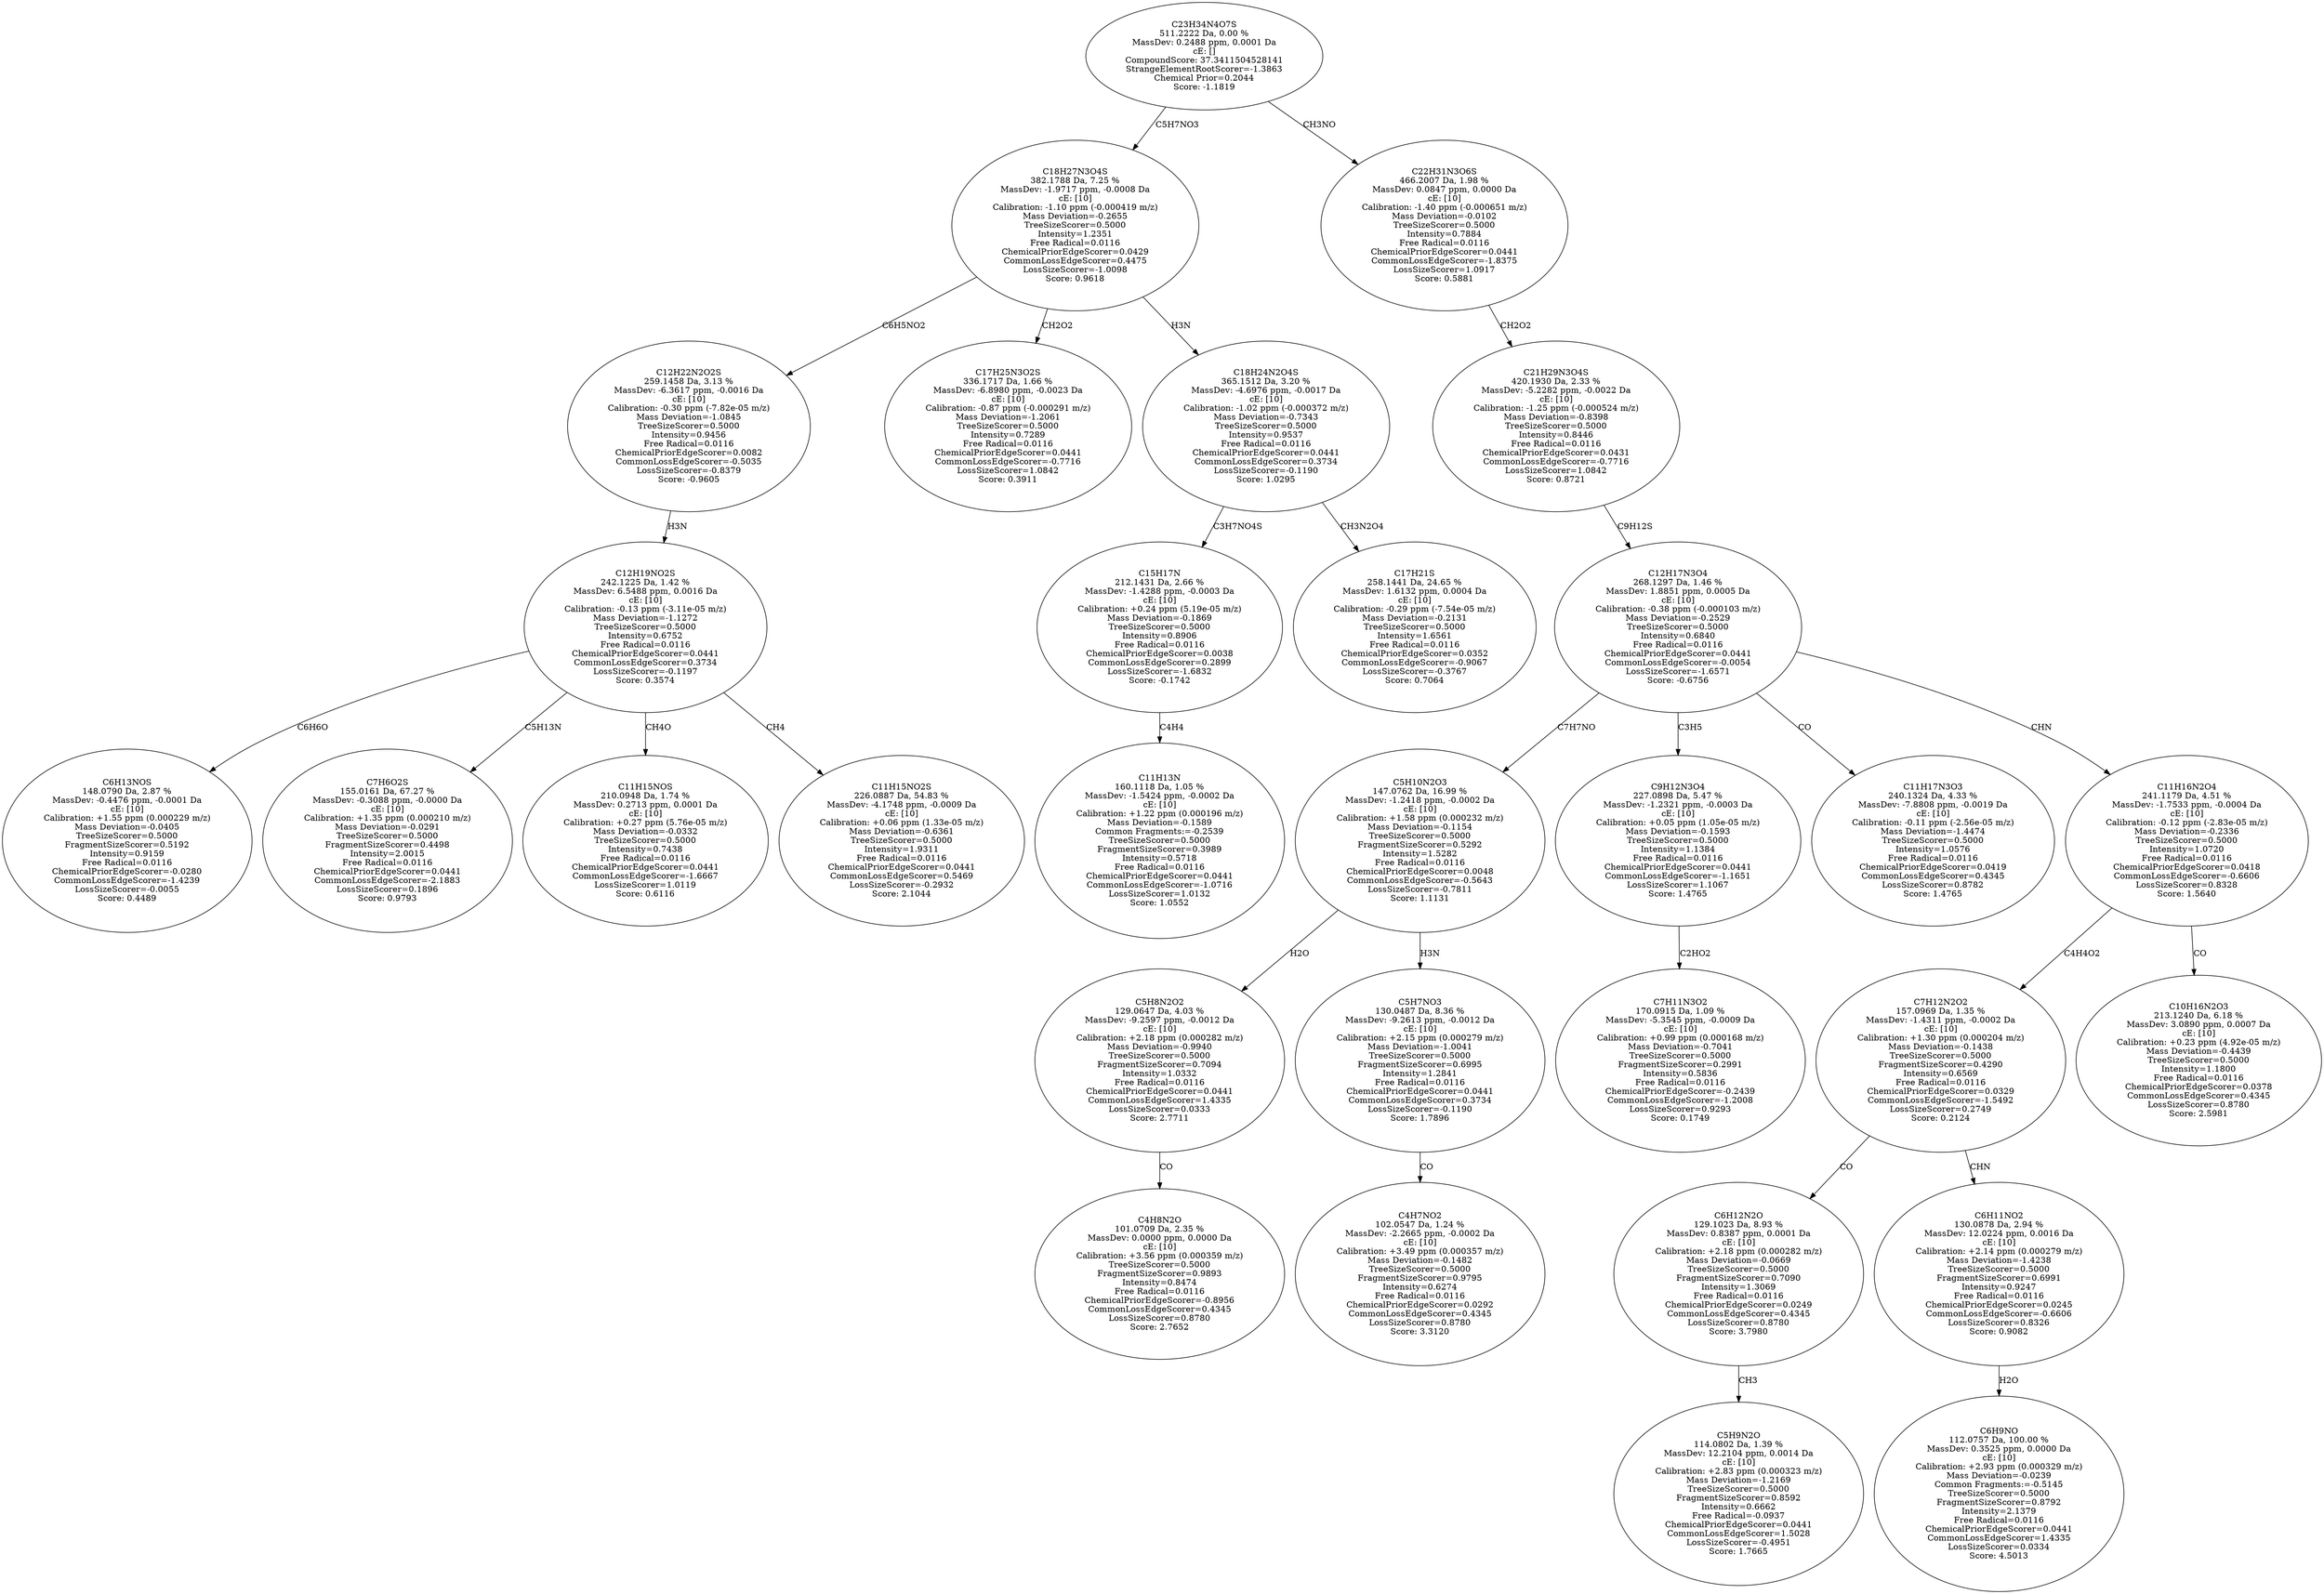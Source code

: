 strict digraph {
v1 [label="C6H13NOS\n148.0790 Da, 2.87 %\nMassDev: -0.4476 ppm, -0.0001 Da\ncE: [10]\nCalibration: +1.55 ppm (0.000229 m/z)\nMass Deviation=-0.0405\nTreeSizeScorer=0.5000\nFragmentSizeScorer=0.5192\nIntensity=0.9159\nFree Radical=0.0116\nChemicalPriorEdgeScorer=-0.0280\nCommonLossEdgeScorer=-1.4239\nLossSizeScorer=-0.0055\nScore: 0.4489"];
v2 [label="C7H6O2S\n155.0161 Da, 67.27 %\nMassDev: -0.3088 ppm, -0.0000 Da\ncE: [10]\nCalibration: +1.35 ppm (0.000210 m/z)\nMass Deviation=-0.0291\nTreeSizeScorer=0.5000\nFragmentSizeScorer=0.4498\nIntensity=2.0015\nFree Radical=0.0116\nChemicalPriorEdgeScorer=0.0441\nCommonLossEdgeScorer=-2.1883\nLossSizeScorer=0.1896\nScore: 0.9793"];
v3 [label="C11H15NOS\n210.0948 Da, 1.74 %\nMassDev: 0.2713 ppm, 0.0001 Da\ncE: [10]\nCalibration: +0.27 ppm (5.76e-05 m/z)\nMass Deviation=-0.0332\nTreeSizeScorer=0.5000\nIntensity=0.7438\nFree Radical=0.0116\nChemicalPriorEdgeScorer=0.0441\nCommonLossEdgeScorer=-1.6667\nLossSizeScorer=1.0119\nScore: 0.6116"];
v4 [label="C11H15NO2S\n226.0887 Da, 54.83 %\nMassDev: -4.1748 ppm, -0.0009 Da\ncE: [10]\nCalibration: +0.06 ppm (1.33e-05 m/z)\nMass Deviation=-0.6361\nTreeSizeScorer=0.5000\nIntensity=1.9311\nFree Radical=0.0116\nChemicalPriorEdgeScorer=0.0441\nCommonLossEdgeScorer=0.5469\nLossSizeScorer=-0.2932\nScore: 2.1044"];
v5 [label="C12H19NO2S\n242.1225 Da, 1.42 %\nMassDev: 6.5488 ppm, 0.0016 Da\ncE: [10]\nCalibration: -0.13 ppm (-3.11e-05 m/z)\nMass Deviation=-1.1272\nTreeSizeScorer=0.5000\nIntensity=0.6752\nFree Radical=0.0116\nChemicalPriorEdgeScorer=0.0441\nCommonLossEdgeScorer=0.3734\nLossSizeScorer=-0.1197\nScore: 0.3574"];
v6 [label="C12H22N2O2S\n259.1458 Da, 3.13 %\nMassDev: -6.3617 ppm, -0.0016 Da\ncE: [10]\nCalibration: -0.30 ppm (-7.82e-05 m/z)\nMass Deviation=-1.0845\nTreeSizeScorer=0.5000\nIntensity=0.9456\nFree Radical=0.0116\nChemicalPriorEdgeScorer=0.0082\nCommonLossEdgeScorer=-0.5035\nLossSizeScorer=-0.8379\nScore: -0.9605"];
v7 [label="C17H25N3O2S\n336.1717 Da, 1.66 %\nMassDev: -6.8980 ppm, -0.0023 Da\ncE: [10]\nCalibration: -0.87 ppm (-0.000291 m/z)\nMass Deviation=-1.2061\nTreeSizeScorer=0.5000\nIntensity=0.7289\nFree Radical=0.0116\nChemicalPriorEdgeScorer=0.0441\nCommonLossEdgeScorer=-0.7716\nLossSizeScorer=1.0842\nScore: 0.3911"];
v8 [label="C11H13N\n160.1118 Da, 1.05 %\nMassDev: -1.5424 ppm, -0.0002 Da\ncE: [10]\nCalibration: +1.22 ppm (0.000196 m/z)\nMass Deviation=-0.1589\nCommon Fragments:=-0.2539\nTreeSizeScorer=0.5000\nFragmentSizeScorer=0.3989\nIntensity=0.5718\nFree Radical=0.0116\nChemicalPriorEdgeScorer=0.0441\nCommonLossEdgeScorer=-1.0716\nLossSizeScorer=1.0132\nScore: 1.0552"];
v9 [label="C15H17N\n212.1431 Da, 2.66 %\nMassDev: -1.4288 ppm, -0.0003 Da\ncE: [10]\nCalibration: +0.24 ppm (5.19e-05 m/z)\nMass Deviation=-0.1869\nTreeSizeScorer=0.5000\nIntensity=0.8906\nFree Radical=0.0116\nChemicalPriorEdgeScorer=0.0038\nCommonLossEdgeScorer=0.2899\nLossSizeScorer=-1.6832\nScore: -0.1742"];
v10 [label="C17H21S\n258.1441 Da, 24.65 %\nMassDev: 1.6132 ppm, 0.0004 Da\ncE: [10]\nCalibration: -0.29 ppm (-7.54e-05 m/z)\nMass Deviation=-0.2131\nTreeSizeScorer=0.5000\nIntensity=1.6561\nFree Radical=0.0116\nChemicalPriorEdgeScorer=0.0352\nCommonLossEdgeScorer=-0.9067\nLossSizeScorer=-0.3767\nScore: 0.7064"];
v11 [label="C18H24N2O4S\n365.1512 Da, 3.20 %\nMassDev: -4.6976 ppm, -0.0017 Da\ncE: [10]\nCalibration: -1.02 ppm (-0.000372 m/z)\nMass Deviation=-0.7343\nTreeSizeScorer=0.5000\nIntensity=0.9537\nFree Radical=0.0116\nChemicalPriorEdgeScorer=0.0441\nCommonLossEdgeScorer=0.3734\nLossSizeScorer=-0.1190\nScore: 1.0295"];
v12 [label="C18H27N3O4S\n382.1788 Da, 7.25 %\nMassDev: -1.9717 ppm, -0.0008 Da\ncE: [10]\nCalibration: -1.10 ppm (-0.000419 m/z)\nMass Deviation=-0.2655\nTreeSizeScorer=0.5000\nIntensity=1.2351\nFree Radical=0.0116\nChemicalPriorEdgeScorer=0.0429\nCommonLossEdgeScorer=0.4475\nLossSizeScorer=-1.0098\nScore: 0.9618"];
v13 [label="C4H8N2O\n101.0709 Da, 2.35 %\nMassDev: 0.0000 ppm, 0.0000 Da\ncE: [10]\nCalibration: +3.56 ppm (0.000359 m/z)\nTreeSizeScorer=0.5000\nFragmentSizeScorer=0.9893\nIntensity=0.8474\nFree Radical=0.0116\nChemicalPriorEdgeScorer=-0.8956\nCommonLossEdgeScorer=0.4345\nLossSizeScorer=0.8780\nScore: 2.7652"];
v14 [label="C5H8N2O2\n129.0647 Da, 4.03 %\nMassDev: -9.2597 ppm, -0.0012 Da\ncE: [10]\nCalibration: +2.18 ppm (0.000282 m/z)\nMass Deviation=-0.9940\nTreeSizeScorer=0.5000\nFragmentSizeScorer=0.7094\nIntensity=1.0332\nFree Radical=0.0116\nChemicalPriorEdgeScorer=0.0441\nCommonLossEdgeScorer=1.4335\nLossSizeScorer=0.0333\nScore: 2.7711"];
v15 [label="C4H7NO2\n102.0547 Da, 1.24 %\nMassDev: -2.2665 ppm, -0.0002 Da\ncE: [10]\nCalibration: +3.49 ppm (0.000357 m/z)\nMass Deviation=-0.1482\nTreeSizeScorer=0.5000\nFragmentSizeScorer=0.9795\nIntensity=0.6274\nFree Radical=0.0116\nChemicalPriorEdgeScorer=0.0292\nCommonLossEdgeScorer=0.4345\nLossSizeScorer=0.8780\nScore: 3.3120"];
v16 [label="C5H7NO3\n130.0487 Da, 8.36 %\nMassDev: -9.2613 ppm, -0.0012 Da\ncE: [10]\nCalibration: +2.15 ppm (0.000279 m/z)\nMass Deviation=-1.0041\nTreeSizeScorer=0.5000\nFragmentSizeScorer=0.6995\nIntensity=1.2841\nFree Radical=0.0116\nChemicalPriorEdgeScorer=0.0441\nCommonLossEdgeScorer=0.3734\nLossSizeScorer=-0.1190\nScore: 1.7896"];
v17 [label="C5H10N2O3\n147.0762 Da, 16.99 %\nMassDev: -1.2418 ppm, -0.0002 Da\ncE: [10]\nCalibration: +1.58 ppm (0.000232 m/z)\nMass Deviation=-0.1154\nTreeSizeScorer=0.5000\nFragmentSizeScorer=0.5292\nIntensity=1.5282\nFree Radical=0.0116\nChemicalPriorEdgeScorer=0.0048\nCommonLossEdgeScorer=-0.5643\nLossSizeScorer=-0.7811\nScore: 1.1131"];
v18 [label="C7H11N3O2\n170.0915 Da, 1.09 %\nMassDev: -5.3545 ppm, -0.0009 Da\ncE: [10]\nCalibration: +0.99 ppm (0.000168 m/z)\nMass Deviation=-0.7041\nTreeSizeScorer=0.5000\nFragmentSizeScorer=0.2991\nIntensity=0.5836\nFree Radical=0.0116\nChemicalPriorEdgeScorer=-0.2439\nCommonLossEdgeScorer=-1.2008\nLossSizeScorer=0.9293\nScore: 0.1749"];
v19 [label="C9H12N3O4\n227.0898 Da, 5.47 %\nMassDev: -1.2321 ppm, -0.0003 Da\ncE: [10]\nCalibration: +0.05 ppm (1.05e-05 m/z)\nMass Deviation=-0.1593\nTreeSizeScorer=0.5000\nIntensity=1.1384\nFree Radical=0.0116\nChemicalPriorEdgeScorer=0.0441\nCommonLossEdgeScorer=-1.1651\nLossSizeScorer=1.1067\nScore: 1.4765"];
v20 [label="C11H17N3O3\n240.1324 Da, 4.33 %\nMassDev: -7.8808 ppm, -0.0019 Da\ncE: [10]\nCalibration: -0.11 ppm (-2.56e-05 m/z)\nMass Deviation=-1.4474\nTreeSizeScorer=0.5000\nIntensity=1.0576\nFree Radical=0.0116\nChemicalPriorEdgeScorer=0.0419\nCommonLossEdgeScorer=0.4345\nLossSizeScorer=0.8782\nScore: 1.4765"];
v21 [label="C5H9N2O\n114.0802 Da, 1.39 %\nMassDev: 12.2104 ppm, 0.0014 Da\ncE: [10]\nCalibration: +2.83 ppm (0.000323 m/z)\nMass Deviation=-1.2169\nTreeSizeScorer=0.5000\nFragmentSizeScorer=0.8592\nIntensity=0.6662\nFree Radical=-0.0937\nChemicalPriorEdgeScorer=0.0441\nCommonLossEdgeScorer=1.5028\nLossSizeScorer=-0.4951\nScore: 1.7665"];
v22 [label="C6H12N2O\n129.1023 Da, 8.93 %\nMassDev: 0.8387 ppm, 0.0001 Da\ncE: [10]\nCalibration: +2.18 ppm (0.000282 m/z)\nMass Deviation=-0.0669\nTreeSizeScorer=0.5000\nFragmentSizeScorer=0.7090\nIntensity=1.3069\nFree Radical=0.0116\nChemicalPriorEdgeScorer=0.0249\nCommonLossEdgeScorer=0.4345\nLossSizeScorer=0.8780\nScore: 3.7980"];
v23 [label="C6H9NO\n112.0757 Da, 100.00 %\nMassDev: 0.3525 ppm, 0.0000 Da\ncE: [10]\nCalibration: +2.93 ppm (0.000329 m/z)\nMass Deviation=-0.0239\nCommon Fragments:=-0.5145\nTreeSizeScorer=0.5000\nFragmentSizeScorer=0.8792\nIntensity=2.1379\nFree Radical=0.0116\nChemicalPriorEdgeScorer=0.0441\nCommonLossEdgeScorer=1.4335\nLossSizeScorer=0.0334\nScore: 4.5013"];
v24 [label="C6H11NO2\n130.0878 Da, 2.94 %\nMassDev: 12.0224 ppm, 0.0016 Da\ncE: [10]\nCalibration: +2.14 ppm (0.000279 m/z)\nMass Deviation=-1.4238\nTreeSizeScorer=0.5000\nFragmentSizeScorer=0.6991\nIntensity=0.9247\nFree Radical=0.0116\nChemicalPriorEdgeScorer=0.0245\nCommonLossEdgeScorer=-0.6606\nLossSizeScorer=0.8326\nScore: 0.9082"];
v25 [label="C7H12N2O2\n157.0969 Da, 1.35 %\nMassDev: -1.4311 ppm, -0.0002 Da\ncE: [10]\nCalibration: +1.30 ppm (0.000204 m/z)\nMass Deviation=-0.1438\nTreeSizeScorer=0.5000\nFragmentSizeScorer=0.4290\nIntensity=0.6569\nFree Radical=0.0116\nChemicalPriorEdgeScorer=0.0329\nCommonLossEdgeScorer=-1.5492\nLossSizeScorer=0.2749\nScore: 0.2124"];
v26 [label="C10H16N2O3\n213.1240 Da, 6.18 %\nMassDev: 3.0890 ppm, 0.0007 Da\ncE: [10]\nCalibration: +0.23 ppm (4.92e-05 m/z)\nMass Deviation=-0.4439\nTreeSizeScorer=0.5000\nIntensity=1.1800\nFree Radical=0.0116\nChemicalPriorEdgeScorer=0.0378\nCommonLossEdgeScorer=0.4345\nLossSizeScorer=0.8780\nScore: 2.5981"];
v27 [label="C11H16N2O4\n241.1179 Da, 4.51 %\nMassDev: -1.7533 ppm, -0.0004 Da\ncE: [10]\nCalibration: -0.12 ppm (-2.83e-05 m/z)\nMass Deviation=-0.2336\nTreeSizeScorer=0.5000\nIntensity=1.0720\nFree Radical=0.0116\nChemicalPriorEdgeScorer=0.0418\nCommonLossEdgeScorer=-0.6606\nLossSizeScorer=0.8328\nScore: 1.5640"];
v28 [label="C12H17N3O4\n268.1297 Da, 1.46 %\nMassDev: 1.8851 ppm, 0.0005 Da\ncE: [10]\nCalibration: -0.38 ppm (-0.000103 m/z)\nMass Deviation=-0.2529\nTreeSizeScorer=0.5000\nIntensity=0.6840\nFree Radical=0.0116\nChemicalPriorEdgeScorer=0.0441\nCommonLossEdgeScorer=-0.0054\nLossSizeScorer=-1.6571\nScore: -0.6756"];
v29 [label="C21H29N3O4S\n420.1930 Da, 2.33 %\nMassDev: -5.2282 ppm, -0.0022 Da\ncE: [10]\nCalibration: -1.25 ppm (-0.000524 m/z)\nMass Deviation=-0.8398\nTreeSizeScorer=0.5000\nIntensity=0.8446\nFree Radical=0.0116\nChemicalPriorEdgeScorer=0.0431\nCommonLossEdgeScorer=-0.7716\nLossSizeScorer=1.0842\nScore: 0.8721"];
v30 [label="C22H31N3O6S\n466.2007 Da, 1.98 %\nMassDev: 0.0847 ppm, 0.0000 Da\ncE: [10]\nCalibration: -1.40 ppm (-0.000651 m/z)\nMass Deviation=-0.0102\nTreeSizeScorer=0.5000\nIntensity=0.7884\nFree Radical=0.0116\nChemicalPriorEdgeScorer=0.0441\nCommonLossEdgeScorer=-1.8375\nLossSizeScorer=1.0917\nScore: 0.5881"];
v31 [label="C23H34N4O7S\n511.2222 Da, 0.00 %\nMassDev: 0.2488 ppm, 0.0001 Da\ncE: []\nCompoundScore: 37.3411504528141\nStrangeElementRootScorer=-1.3863\nChemical Prior=0.2044\nScore: -1.1819"];
v5 -> v1 [label="C6H6O"];
v5 -> v2 [label="C5H13N"];
v5 -> v3 [label="CH4O"];
v5 -> v4 [label="CH4"];
v6 -> v5 [label="H3N"];
v12 -> v6 [label="C6H5NO2"];
v12 -> v7 [label="CH2O2"];
v9 -> v8 [label="C4H4"];
v11 -> v9 [label="C3H7NO4S"];
v11 -> v10 [label="CH3N2O4"];
v12 -> v11 [label="H3N"];
v31 -> v12 [label="C5H7NO3"];
v14 -> v13 [label="CO"];
v17 -> v14 [label="H2O"];
v16 -> v15 [label="CO"];
v17 -> v16 [label="H3N"];
v28 -> v17 [label="C7H7NO"];
v19 -> v18 [label="C2HO2"];
v28 -> v19 [label="C3H5"];
v28 -> v20 [label="CO"];
v22 -> v21 [label="CH3"];
v25 -> v22 [label="CO"];
v24 -> v23 [label="H2O"];
v25 -> v24 [label="CHN"];
v27 -> v25 [label="C4H4O2"];
v27 -> v26 [label="CO"];
v28 -> v27 [label="CHN"];
v29 -> v28 [label="C9H12S"];
v30 -> v29 [label="CH2O2"];
v31 -> v30 [label="CH3NO"];
}